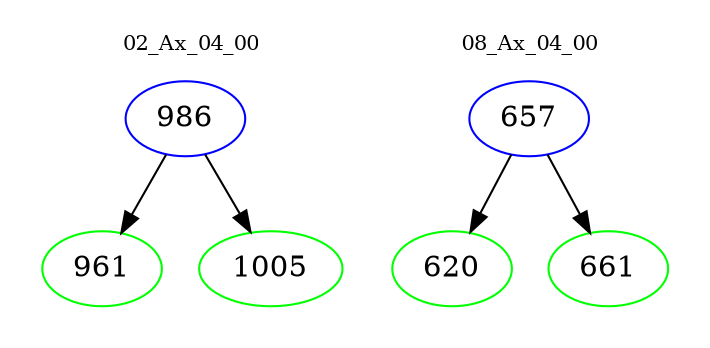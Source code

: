digraph{
subgraph cluster_0 {
color = white
label = "02_Ax_04_00";
fontsize=10;
T0_986 [label="986", color="blue"]
T0_986 -> T0_961 [color="black"]
T0_961 [label="961", color="green"]
T0_986 -> T0_1005 [color="black"]
T0_1005 [label="1005", color="green"]
}
subgraph cluster_1 {
color = white
label = "08_Ax_04_00";
fontsize=10;
T1_657 [label="657", color="blue"]
T1_657 -> T1_620 [color="black"]
T1_620 [label="620", color="green"]
T1_657 -> T1_661 [color="black"]
T1_661 [label="661", color="green"]
}
}
